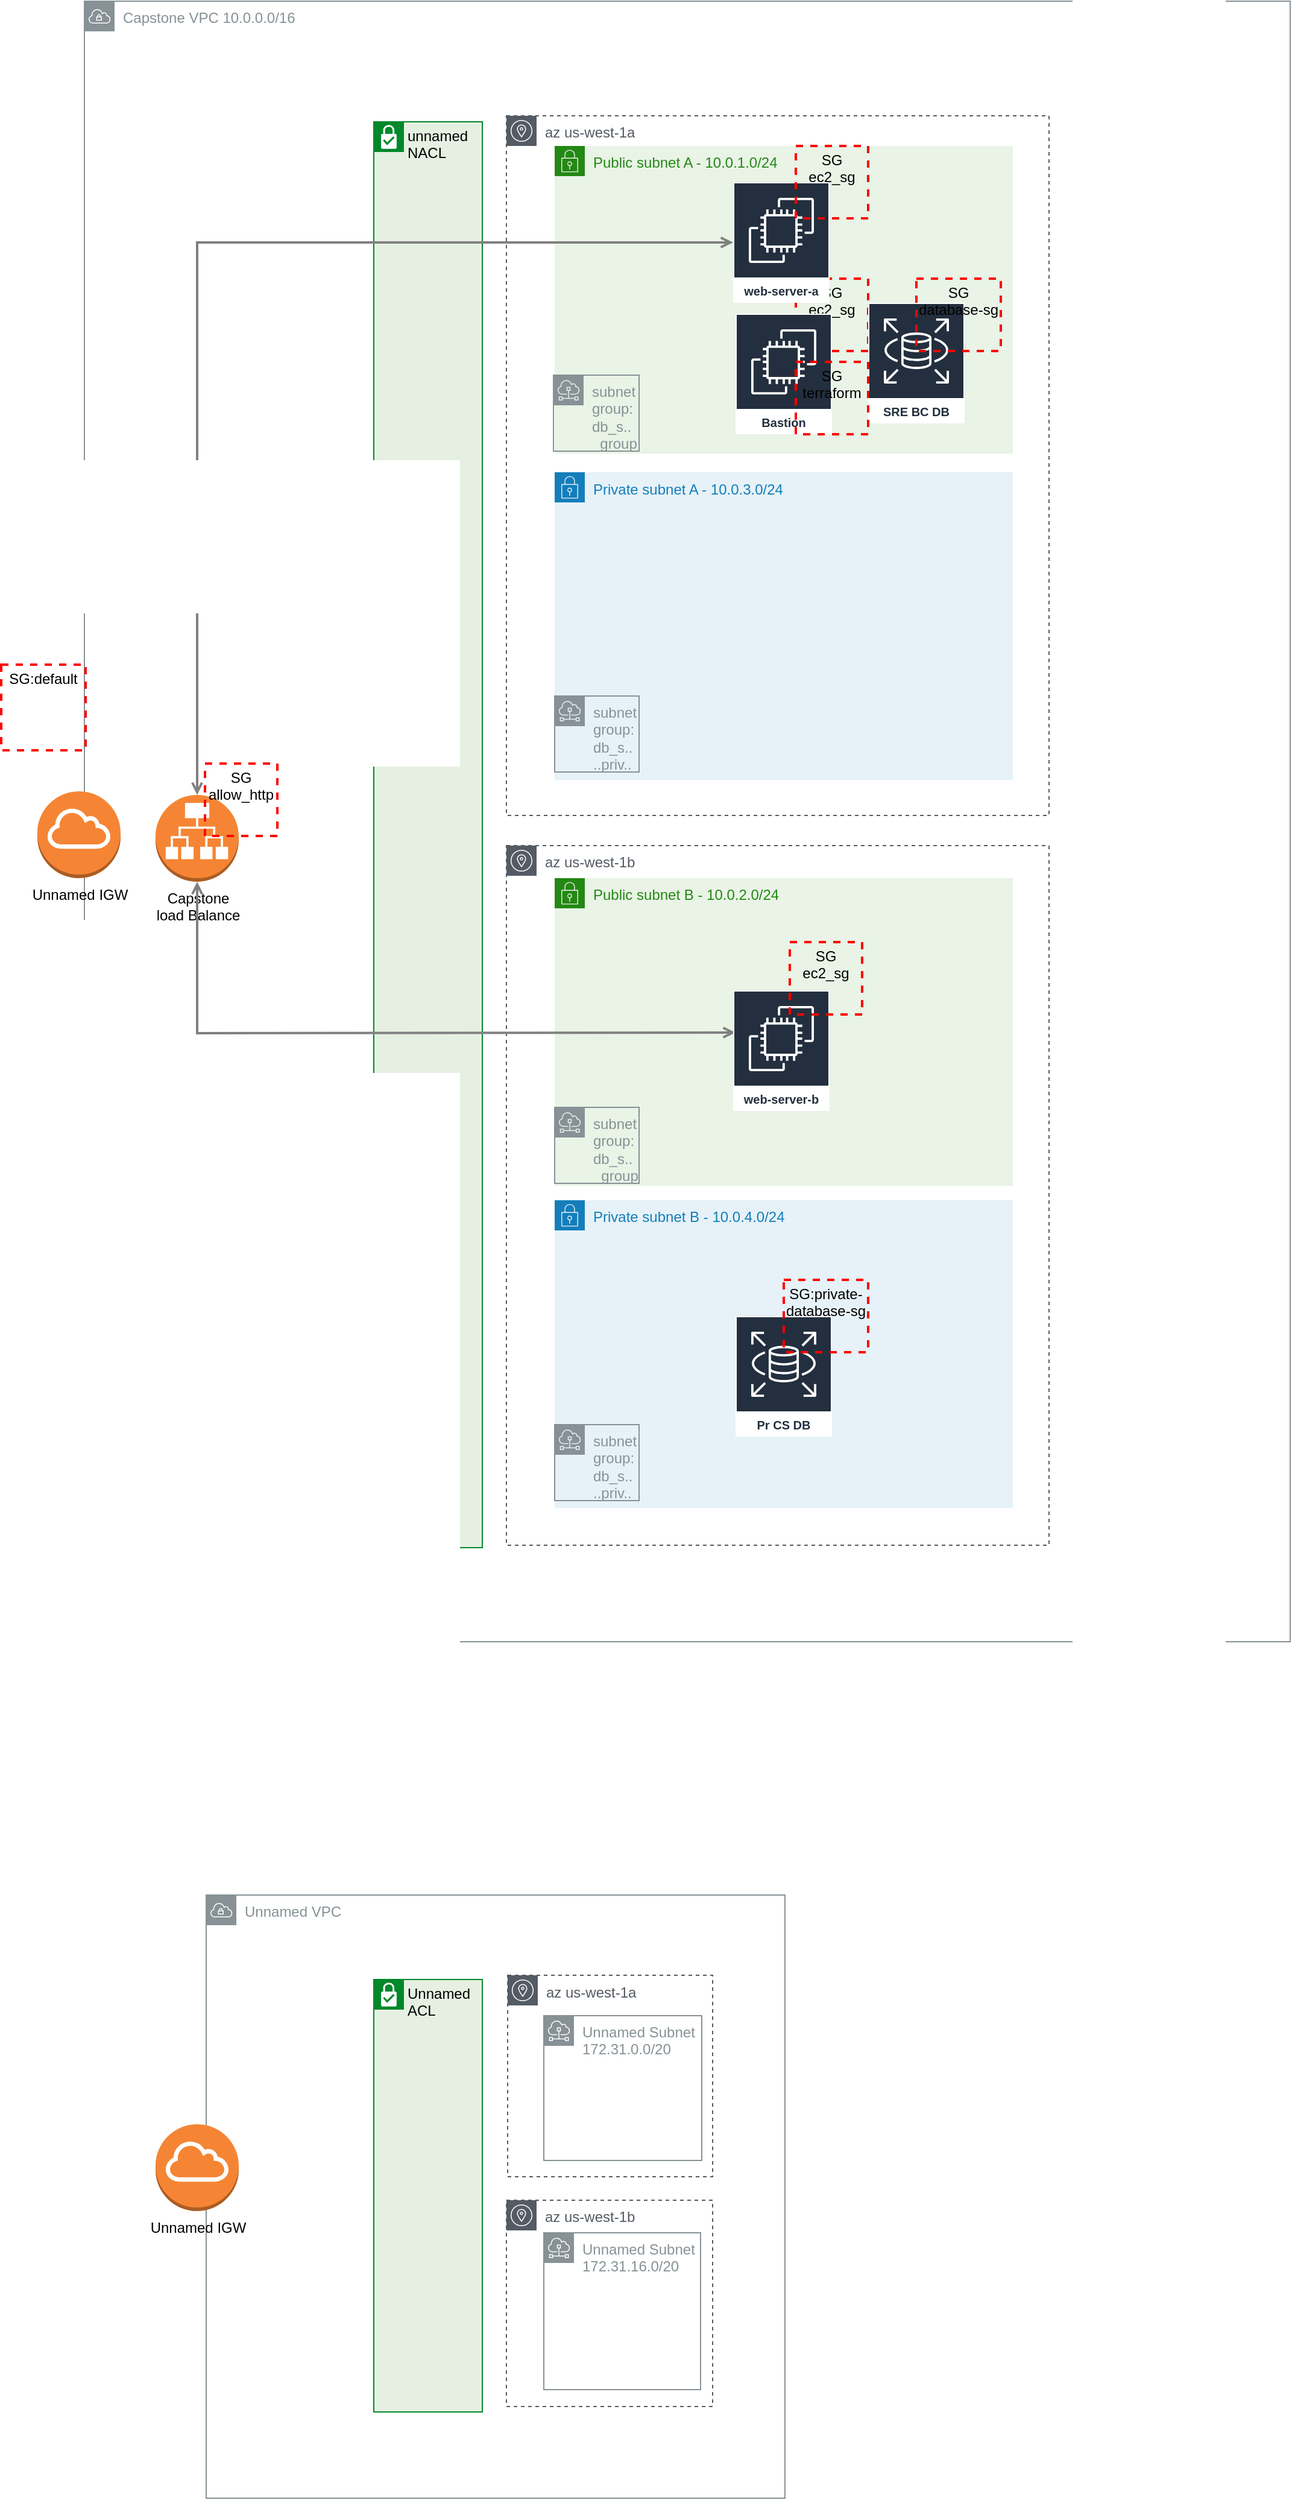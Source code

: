 <mxfile version="21.0.6" type="device"><diagram id="Ht1M8jgEwFfnCIfOTk4-" name="Page-1"><mxGraphModel dx="2798" dy="2873" grid="1" gridSize="10" guides="1" tooltips="1" connect="1" arrows="1" fold="1" page="1" pageScale="1" pageWidth="1169" pageHeight="827" math="0" shadow="0"><root><mxCell id="0"/><mxCell id="1" parent="0"/><mxCell id="kRwmH4I0RZGxO0E5BAei-5" value="Capstone VPC 10.0.0.0/16" style="sketch=0;outlineConnect=0;gradientColor=none;html=1;whiteSpace=wrap;fontSize=12;fontStyle=0;shape=mxgraph.aws4.group;grIcon=mxgraph.aws4.group_vpc;strokeColor=#879196;fillColor=none;verticalAlign=top;align=left;spacingLeft=30;fontColor=#879196;dashed=0;" parent="1" vertex="1"><mxGeometry x="-1071" y="-1580" width="1000" height="1360" as="geometry"/></mxCell><mxCell id="kRwmH4I0RZGxO0E5BAei-4" value="az us-west-1b" style="sketch=0;outlineConnect=0;gradientColor=none;html=1;whiteSpace=wrap;fontSize=12;fontStyle=0;shape=mxgraph.aws4.group;grIcon=mxgraph.aws4.group_availability_zone;strokeColor=#545B64;fillColor=none;verticalAlign=top;align=left;spacingLeft=30;fontColor=#545B64;dashed=1;" parent="1" vertex="1"><mxGeometry x="-721" y="-880" width="450" height="580" as="geometry"/></mxCell><mxCell id="kRwmH4I0RZGxO0E5BAei-3" value="az us-west-1a" style="sketch=0;outlineConnect=0;gradientColor=none;html=1;whiteSpace=wrap;fontSize=12;fontStyle=0;shape=mxgraph.aws4.group;grIcon=mxgraph.aws4.group_availability_zone;strokeColor=#545B64;fillColor=none;verticalAlign=top;align=left;spacingLeft=30;fontColor=#545B64;dashed=1;" parent="1" vertex="1"><mxGeometry x="-721" y="-1485" width="450" height="580" as="geometry"/></mxCell><mxCell id="-btrvPNy10uMnJ_qt2t0-16" value="Public subnet B - 10.0.2.0/24" style="points=[[0,0],[0.25,0],[0.5,0],[0.75,0],[1,0],[1,0.25],[1,0.5],[1,0.75],[1,1],[0.75,1],[0.5,1],[0.25,1],[0,1],[0,0.75],[0,0.5],[0,0.25]];outlineConnect=0;gradientColor=none;html=1;whiteSpace=wrap;fontSize=12;fontStyle=0;container=1;pointerEvents=0;collapsible=0;recursiveResize=0;shape=mxgraph.aws4.group;grIcon=mxgraph.aws4.group_security_group;grStroke=0;strokeColor=#248814;fillColor=#E9F3E6;verticalAlign=top;align=left;spacingLeft=30;fontColor=#248814;dashed=0;" parent="1" vertex="1"><mxGeometry x="-681" y="-853" width="380" height="255" as="geometry"/></mxCell><mxCell id="-btrvPNy10uMnJ_qt2t0-17" value="Private subnet B - 10.0.4.0/24" style="points=[[0,0],[0.25,0],[0.5,0],[0.75,0],[1,0],[1,0.25],[1,0.5],[1,0.75],[1,1],[0.75,1],[0.5,1],[0.25,1],[0,1],[0,0.75],[0,0.5],[0,0.25]];outlineConnect=0;gradientColor=none;html=1;whiteSpace=wrap;fontSize=12;fontStyle=0;container=1;pointerEvents=0;collapsible=0;recursiveResize=0;shape=mxgraph.aws4.group;grIcon=mxgraph.aws4.group_security_group;grStroke=0;strokeColor=#147EBA;fillColor=#E6F2F8;verticalAlign=top;align=left;spacingLeft=30;fontColor=#147EBA;dashed=0;" parent="1" vertex="1"><mxGeometry x="-681" y="-586" width="380" height="255" as="geometry"/></mxCell><mxCell id="-btrvPNy10uMnJ_qt2t0-13" value="Private subnet A - 10.0.3.0/24" style="points=[[0,0],[0.25,0],[0.5,0],[0.75,0],[1,0],[1,0.25],[1,0.5],[1,0.75],[1,1],[0.75,1],[0.5,1],[0.25,1],[0,1],[0,0.75],[0,0.5],[0,0.25]];outlineConnect=0;gradientColor=none;html=1;whiteSpace=wrap;fontSize=12;fontStyle=0;container=1;pointerEvents=0;collapsible=0;recursiveResize=0;shape=mxgraph.aws4.group;grIcon=mxgraph.aws4.group_security_group;grStroke=0;strokeColor=#147EBA;fillColor=#E6F2F8;verticalAlign=top;align=left;spacingLeft=30;fontColor=#147EBA;dashed=0;" parent="1" vertex="1"><mxGeometry x="-681" y="-1189.5" width="380" height="255" as="geometry"/></mxCell><mxCell id="-btrvPNy10uMnJ_qt2t0-20" value="subnet&lt;br&gt;group:&lt;br&gt;db_s..&lt;br&gt;..priv.." style="sketch=0;outlineConnect=0;gradientColor=none;html=1;whiteSpace=wrap;fontSize=12;fontStyle=0;shape=mxgraph.aws4.group;grIcon=mxgraph.aws4.group_subnet;strokeColor=#879196;fillColor=none;verticalAlign=top;align=left;spacingLeft=30;fontColor=#879196;dashed=0;" parent="-btrvPNy10uMnJ_qt2t0-13" vertex="1"><mxGeometry y="185.5" width="70" height="63" as="geometry"/></mxCell><mxCell id="-btrvPNy10uMnJ_qt2t0-14" value="Public subnet A - 10.0.1.0/24" style="points=[[0,0],[0.25,0],[0.5,0],[0.75,0],[1,0],[1,0.25],[1,0.5],[1,0.75],[1,1],[0.75,1],[0.5,1],[0.25,1],[0,1],[0,0.75],[0,0.5],[0,0.25]];outlineConnect=0;gradientColor=none;html=1;whiteSpace=wrap;fontSize=12;fontStyle=0;container=1;pointerEvents=0;collapsible=0;recursiveResize=0;shape=mxgraph.aws4.group;grIcon=mxgraph.aws4.group_security_group;grStroke=0;strokeColor=#248814;fillColor=#E9F3E6;verticalAlign=top;align=left;spacingLeft=30;fontColor=#248814;dashed=0;" parent="1" vertex="1"><mxGeometry x="-681" y="-1460" width="380" height="255" as="geometry"/></mxCell><mxCell id="-btrvPNy10uMnJ_qt2t0-18" value="subnet&lt;br&gt;group:&lt;br&gt;db_s..&lt;br&gt;_group" style="sketch=0;outlineConnect=0;gradientColor=none;html=1;whiteSpace=wrap;fontSize=12;fontStyle=0;shape=mxgraph.aws4.group;grIcon=mxgraph.aws4.group_subnet;strokeColor=#879196;fillColor=none;verticalAlign=top;align=left;spacingLeft=30;fontColor=#879196;dashed=0;" parent="-btrvPNy10uMnJ_qt2t0-14" vertex="1"><mxGeometry x="-1" y="190" width="71" height="63" as="geometry"/></mxCell><mxCell id="-btrvPNy10uMnJ_qt2t0-23" value="SG&lt;br&gt;ec2_sg" style="fontStyle=0;verticalAlign=top;align=center;spacingTop=-2;fillColor=none;rounded=0;whiteSpace=wrap;html=1;strokeColor=#FF0000;strokeWidth=2;dashed=1;container=1;collapsible=0;expand=0;recursiveResize=0;" parent="-btrvPNy10uMnJ_qt2t0-14" vertex="1"><mxGeometry x="200" y="110" width="60" height="60" as="geometry"/></mxCell><mxCell id="kRwmH4I0RZGxO0E5BAei-26" value="unnamed &lt;br&gt;NACL" style="shape=mxgraph.ibm.box;prType=subnet;fontStyle=0;verticalAlign=top;align=left;spacingLeft=32;spacingTop=4;fillColor=#E6F0E2;rounded=0;whiteSpace=wrap;html=1;strokeColor=#00882B;strokeWidth=1;dashed=0;container=1;spacing=-4;collapsible=0;expand=0;recursiveResize=0;" parent="1" vertex="1"><mxGeometry x="-831" y="-1480" width="90" height="1182" as="geometry"/></mxCell><mxCell id="kRwmH4I0RZGxO0E5BAei-2" value="Capstone&lt;br&gt;load Balance" style="outlineConnect=0;dashed=0;verticalLabelPosition=bottom;verticalAlign=top;align=center;html=1;shape=mxgraph.aws3.application_load_balancer;fillColor=#F58534;gradientColor=none;" parent="1" vertex="1"><mxGeometry x="-1012" y="-922" width="69" height="72" as="geometry"/></mxCell><mxCell id="kRwmH4I0RZGxO0E5BAei-7" value="subnet&lt;br&gt;group:&lt;br&gt;db_s..&lt;br&gt;_group" style="sketch=0;outlineConnect=0;gradientColor=none;html=1;whiteSpace=wrap;fontSize=12;fontStyle=0;shape=mxgraph.aws4.group;grIcon=mxgraph.aws4.group_subnet;strokeColor=#879196;fillColor=none;verticalAlign=top;align=left;spacingLeft=30;fontColor=#879196;dashed=0;" parent="1" vertex="1"><mxGeometry x="-681" y="-663" width="70" height="63" as="geometry"/></mxCell><mxCell id="kRwmH4I0RZGxO0E5BAei-11" value="Unnamed VPC" style="sketch=0;outlineConnect=0;gradientColor=none;html=1;whiteSpace=wrap;fontSize=12;fontStyle=0;shape=mxgraph.aws4.group;grIcon=mxgraph.aws4.group_vpc;strokeColor=#879196;fillColor=none;verticalAlign=top;align=left;spacingLeft=30;fontColor=#879196;dashed=0;" parent="1" vertex="1"><mxGeometry x="-970" y="-10" width="480" height="500" as="geometry"/></mxCell><mxCell id="kRwmH4I0RZGxO0E5BAei-14" value="az us-west-1a" style="sketch=0;outlineConnect=0;gradientColor=none;html=1;whiteSpace=wrap;fontSize=12;fontStyle=0;shape=mxgraph.aws4.group;grIcon=mxgraph.aws4.group_availability_zone;strokeColor=#545B64;fillColor=none;verticalAlign=top;align=left;spacingLeft=30;fontColor=#545B64;dashed=1;" parent="1" vertex="1"><mxGeometry x="-720" y="56.5" width="170" height="167" as="geometry"/></mxCell><mxCell id="kRwmH4I0RZGxO0E5BAei-10" value="Unnamed Subnet&lt;br&gt;172.31.0.0/20" style="sketch=0;outlineConnect=0;gradientColor=none;html=1;whiteSpace=wrap;fontSize=12;fontStyle=0;shape=mxgraph.aws4.group;grIcon=mxgraph.aws4.group_subnet;strokeColor=#879196;fillColor=none;verticalAlign=top;align=left;spacingLeft=30;fontColor=#879196;dashed=0;" parent="1" vertex="1"><mxGeometry x="-690" y="90" width="131" height="120" as="geometry"/></mxCell><mxCell id="kRwmH4I0RZGxO0E5BAei-15" value="az us-west-1b" style="sketch=0;outlineConnect=0;gradientColor=none;html=1;whiteSpace=wrap;fontSize=12;fontStyle=0;shape=mxgraph.aws4.group;grIcon=mxgraph.aws4.group_availability_zone;strokeColor=#545B64;fillColor=none;verticalAlign=top;align=left;spacingLeft=30;fontColor=#545B64;dashed=1;" parent="1" vertex="1"><mxGeometry x="-721" y="243" width="171" height="171" as="geometry"/></mxCell><mxCell id="kRwmH4I0RZGxO0E5BAei-13" value="Unnamed Subnet&lt;br&gt;172.31.16.0/20" style="sketch=0;outlineConnect=0;gradientColor=none;html=1;whiteSpace=wrap;fontSize=12;fontStyle=0;shape=mxgraph.aws4.group;grIcon=mxgraph.aws4.group_subnet;strokeColor=#879196;fillColor=none;verticalAlign=top;align=left;spacingLeft=30;fontColor=#879196;dashed=0;" parent="1" vertex="1"><mxGeometry x="-690" y="270" width="130" height="130" as="geometry"/></mxCell><mxCell id="kRwmH4I0RZGxO0E5BAei-18" value="Bastion" style="sketch=0;outlineConnect=0;fontColor=#232F3E;gradientColor=none;strokeColor=#ffffff;fillColor=#232F3E;dashed=0;verticalLabelPosition=middle;verticalAlign=bottom;align=center;html=1;whiteSpace=wrap;fontSize=10;fontStyle=1;spacing=3;shape=mxgraph.aws4.productIcon;prIcon=mxgraph.aws4.ec2;" parent="1" vertex="1"><mxGeometry x="-531" y="-1321" width="80" height="100" as="geometry"/></mxCell><mxCell id="kRwmH4I0RZGxO0E5BAei-19" style="edgeStyle=orthogonalEdgeStyle;rounded=0;orthogonalLoop=1;jettySize=auto;html=1;startArrow=open;startFill=0;endArrow=open;endFill=0;strokeWidth=2;strokeColor=#808080;entryX=0.5;entryY=0;entryDx=0;entryDy=0;entryPerimeter=0;" parent="1" source="-btrvPNy10uMnJ_qt2t0-5" target="kRwmH4I0RZGxO0E5BAei-2" edge="1"><mxGeometry relative="1" as="geometry"><mxPoint x="-271" y="-1695" as="sourcePoint"/><mxPoint x="-981" y="-1072" as="targetPoint"/></mxGeometry></mxCell><mxCell id="kRwmH4I0RZGxO0E5BAei-21" style="edgeStyle=orthogonalEdgeStyle;rounded=0;orthogonalLoop=1;jettySize=auto;html=1;startArrow=open;startFill=0;endArrow=open;endFill=0;strokeWidth=2;strokeColor=#808080;exitX=0;exitY=0.5;exitDx=0;exitDy=0;exitPerimeter=0;" parent="1" target="kRwmH4I0RZGxO0E5BAei-2" edge="1"><mxGeometry relative="1" as="geometry"><mxPoint x="-531" y="-725" as="sourcePoint"/><mxPoint x="-911" y="-650" as="targetPoint"/></mxGeometry></mxCell><mxCell id="kRwmH4I0RZGxO0E5BAei-22" value="Unnamed IGW" style="outlineConnect=0;dashed=0;verticalLabelPosition=bottom;verticalAlign=top;align=center;html=1;shape=mxgraph.aws3.internet_gateway;fillColor=#F58534;gradientColor=none;" parent="1" vertex="1"><mxGeometry x="-1012" y="180" width="69" height="72" as="geometry"/></mxCell><mxCell id="kRwmH4I0RZGxO0E5BAei-23" value="Unnamed IGW" style="outlineConnect=0;dashed=0;verticalLabelPosition=bottom;verticalAlign=top;align=center;html=1;shape=mxgraph.aws3.internet_gateway;fillColor=#F58534;gradientColor=none;" parent="1" vertex="1"><mxGeometry x="-1110" y="-925" width="69" height="72" as="geometry"/></mxCell><mxCell id="kRwmH4I0RZGxO0E5BAei-25" value="Unnamed ACL" style="shape=mxgraph.ibm.box;prType=subnet;fontStyle=0;verticalAlign=top;align=left;spacingLeft=32;spacingTop=4;fillColor=#E6F0E2;rounded=0;whiteSpace=wrap;html=1;strokeColor=#00882B;strokeWidth=1;dashed=0;container=1;spacing=-4;collapsible=0;expand=0;recursiveResize=0;" parent="1" vertex="1"><mxGeometry x="-831" y="60" width="90" height="358.5" as="geometry"/></mxCell><mxCell id="kRwmH4I0RZGxO0E5BAei-28" value="Pr CS DB" style="sketch=0;outlineConnect=0;fontColor=#232F3E;gradientColor=none;strokeColor=#ffffff;fillColor=#232F3E;dashed=0;verticalLabelPosition=middle;verticalAlign=bottom;align=center;html=1;whiteSpace=wrap;fontSize=10;fontStyle=1;spacing=3;shape=mxgraph.aws4.productIcon;prIcon=mxgraph.aws4.rds;" parent="1" vertex="1"><mxGeometry x="-531" y="-490" width="80" height="100" as="geometry"/></mxCell><mxCell id="-btrvPNy10uMnJ_qt2t0-2" value="SRE BC DB" style="sketch=0;outlineConnect=0;fontColor=#232F3E;gradientColor=none;strokeColor=#ffffff;fillColor=#232F3E;dashed=0;verticalLabelPosition=middle;verticalAlign=bottom;align=center;html=1;whiteSpace=wrap;fontSize=10;fontStyle=1;spacing=3;shape=mxgraph.aws4.productIcon;prIcon=mxgraph.aws4.rds;" parent="1" vertex="1"><mxGeometry x="-421" y="-1330" width="80" height="100" as="geometry"/></mxCell><mxCell id="-btrvPNy10uMnJ_qt2t0-5" value="web-server-a" style="sketch=0;outlineConnect=0;fontColor=#232F3E;gradientColor=none;strokeColor=#ffffff;fillColor=#232F3E;dashed=0;verticalLabelPosition=middle;verticalAlign=bottom;align=center;html=1;whiteSpace=wrap;fontSize=10;fontStyle=1;spacing=3;shape=mxgraph.aws4.productIcon;prIcon=mxgraph.aws4.ec2;" parent="1" vertex="1"><mxGeometry x="-533" y="-1430" width="80" height="100" as="geometry"/></mxCell><mxCell id="-btrvPNy10uMnJ_qt2t0-6" value="web-server-b" style="sketch=0;outlineConnect=0;fontColor=#232F3E;gradientColor=none;strokeColor=#ffffff;fillColor=#232F3E;dashed=0;verticalLabelPosition=middle;verticalAlign=bottom;align=center;html=1;whiteSpace=wrap;fontSize=10;fontStyle=1;spacing=3;shape=mxgraph.aws4.productIcon;prIcon=mxgraph.aws4.ec2;" parent="1" vertex="1"><mxGeometry x="-533" y="-760" width="80" height="100" as="geometry"/></mxCell><mxCell id="-btrvPNy10uMnJ_qt2t0-7" value="SG:default" style="fontStyle=0;verticalAlign=top;align=center;spacingTop=-2;fillColor=none;rounded=0;whiteSpace=wrap;html=1;strokeColor=#FF0000;strokeWidth=2;dashed=1;container=1;collapsible=0;expand=0;recursiveResize=0;" parent="1" vertex="1"><mxGeometry x="-1140" y="-1030" width="70" height="71" as="geometry"/></mxCell><mxCell id="-btrvPNy10uMnJ_qt2t0-8" value="SG:private-database-sg" style="fontStyle=0;verticalAlign=top;align=center;spacingTop=-2;fillColor=none;rounded=0;whiteSpace=wrap;html=1;strokeColor=#FF0000;strokeWidth=2;dashed=1;container=1;collapsible=0;expand=0;recursiveResize=0;" parent="1" vertex="1"><mxGeometry x="-491" y="-520" width="70" height="60" as="geometry"/></mxCell><mxCell id="-btrvPNy10uMnJ_qt2t0-9" value="SG database-sg" style="fontStyle=0;verticalAlign=top;align=center;spacingTop=-2;fillColor=none;rounded=0;whiteSpace=wrap;html=1;strokeColor=#FF0000;strokeWidth=2;dashed=1;container=1;collapsible=0;expand=0;recursiveResize=0;" parent="1" vertex="1"><mxGeometry x="-381" y="-1350" width="70" height="60" as="geometry"/></mxCell><mxCell id="-btrvPNy10uMnJ_qt2t0-19" value="subnet&lt;br&gt;group:&lt;br&gt;db_s..&lt;br&gt;..priv.." style="sketch=0;outlineConnect=0;gradientColor=none;html=1;whiteSpace=wrap;fontSize=12;fontStyle=0;shape=mxgraph.aws4.group;grIcon=mxgraph.aws4.group_subnet;strokeColor=#879196;fillColor=none;verticalAlign=top;align=left;spacingLeft=30;fontColor=#879196;dashed=0;" parent="1" vertex="1"><mxGeometry x="-681" y="-400" width="70" height="63" as="geometry"/></mxCell><mxCell id="-btrvPNy10uMnJ_qt2t0-21" value="SG&lt;br&gt;ec2_sg" style="fontStyle=0;verticalAlign=top;align=center;spacingTop=-2;fillColor=none;rounded=0;whiteSpace=wrap;html=1;strokeColor=#FF0000;strokeWidth=2;dashed=1;container=1;collapsible=0;expand=0;recursiveResize=0;" parent="1" vertex="1"><mxGeometry x="-481" y="-1460" width="60" height="60" as="geometry"/></mxCell><mxCell id="-btrvPNy10uMnJ_qt2t0-22" value="SG&lt;br&gt;ec2_sg" style="fontStyle=0;verticalAlign=top;align=center;spacingTop=-2;fillColor=none;rounded=0;whiteSpace=wrap;html=1;strokeColor=#FF0000;strokeWidth=2;dashed=1;container=1;collapsible=0;expand=0;recursiveResize=0;" parent="1" vertex="1"><mxGeometry x="-486" y="-800" width="60" height="60" as="geometry"/></mxCell><mxCell id="-btrvPNy10uMnJ_qt2t0-24" value="SG&lt;br&gt;allow_http" style="fontStyle=0;verticalAlign=top;align=center;spacingTop=-2;fillColor=none;rounded=0;whiteSpace=wrap;html=1;strokeColor=#FF0000;strokeWidth=2;dashed=1;container=1;collapsible=0;expand=0;recursiveResize=0;" parent="1" vertex="1"><mxGeometry x="-971" y="-948" width="60" height="60" as="geometry"/></mxCell><mxCell id="-btrvPNy10uMnJ_qt2t0-25" value="SG&lt;br&gt;terraform" style="fontStyle=0;verticalAlign=top;align=center;spacingTop=-2;fillColor=none;rounded=0;whiteSpace=wrap;html=1;strokeColor=#FF0000;strokeWidth=2;dashed=1;container=1;collapsible=0;expand=0;recursiveResize=0;" parent="1" vertex="1"><mxGeometry x="-481" y="-1281" width="60" height="60" as="geometry"/></mxCell></root></mxGraphModel></diagram></mxfile>